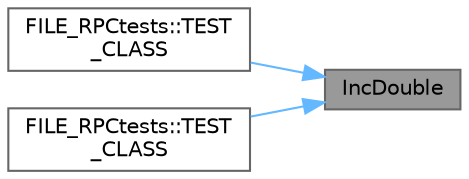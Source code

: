 digraph "IncDouble"
{
 // LATEX_PDF_SIZE
  bgcolor="transparent";
  edge [fontname=Helvetica,fontsize=10,labelfontname=Helvetica,labelfontsize=10];
  node [fontname=Helvetica,fontsize=10,shape=box,height=0.2,width=0.4];
  rankdir="RL";
  Node1 [id="Node000001",label="IncDouble",height=0.2,width=0.4,color="gray40", fillcolor="grey60", style="filled", fontcolor="black",tooltip=" "];
  Node1 -> Node2 [id="edge1_Node000001_Node000002",dir="back",color="steelblue1",style="solid",tooltip=" "];
  Node2 [id="Node000002",label="FILE_RPCtests::TEST\l_CLASS",height=0.2,width=0.4,color="grey40", fillcolor="white", style="filled",URL="$namespace_f_i_l_e___r_p_ctests.html#ab98793b3c931111fc269ba033a6f47a7",tooltip=" "];
  Node1 -> Node3 [id="edge2_Node000001_Node000003",dir="back",color="steelblue1",style="solid",tooltip=" "];
  Node3 [id="Node000003",label="FILE_RPCtests::TEST\l_CLASS",height=0.2,width=0.4,color="grey40", fillcolor="white", style="filled",URL="$namespace_f_i_l_e___r_p_ctests.html#ad1bff804e38bb7ba9c9fa3b69324cb99",tooltip=" "];
}
